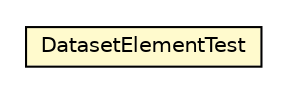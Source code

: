 #!/usr/local/bin/dot
#
# Class diagram 
# Generated by UMLGraph version 5.2 (http://www.umlgraph.org/)
#

digraph G {
	edge [fontname="Helvetica",fontsize=10,labelfontname="Helvetica",labelfontsize=10];
	node [fontname="Helvetica",fontsize=10,shape=plaintext];
	nodesep=0.25;
	ranksep=0.5;
	// it.unica.foresee.tests.DatasetElementTest
	c3307 [label=<<table title="it.unica.foresee.tests.DatasetElementTest" border="0" cellborder="1" cellspacing="0" cellpadding="2" port="p" bgcolor="lemonChiffon" href="./DatasetElementTest.html">
		<tr><td><table border="0" cellspacing="0" cellpadding="1">
<tr><td align="center" balign="center"> DatasetElementTest </td></tr>
		</table></td></tr>
		</table>>, fontname="Helvetica", fontcolor="black", fontsize=10.0];
}

